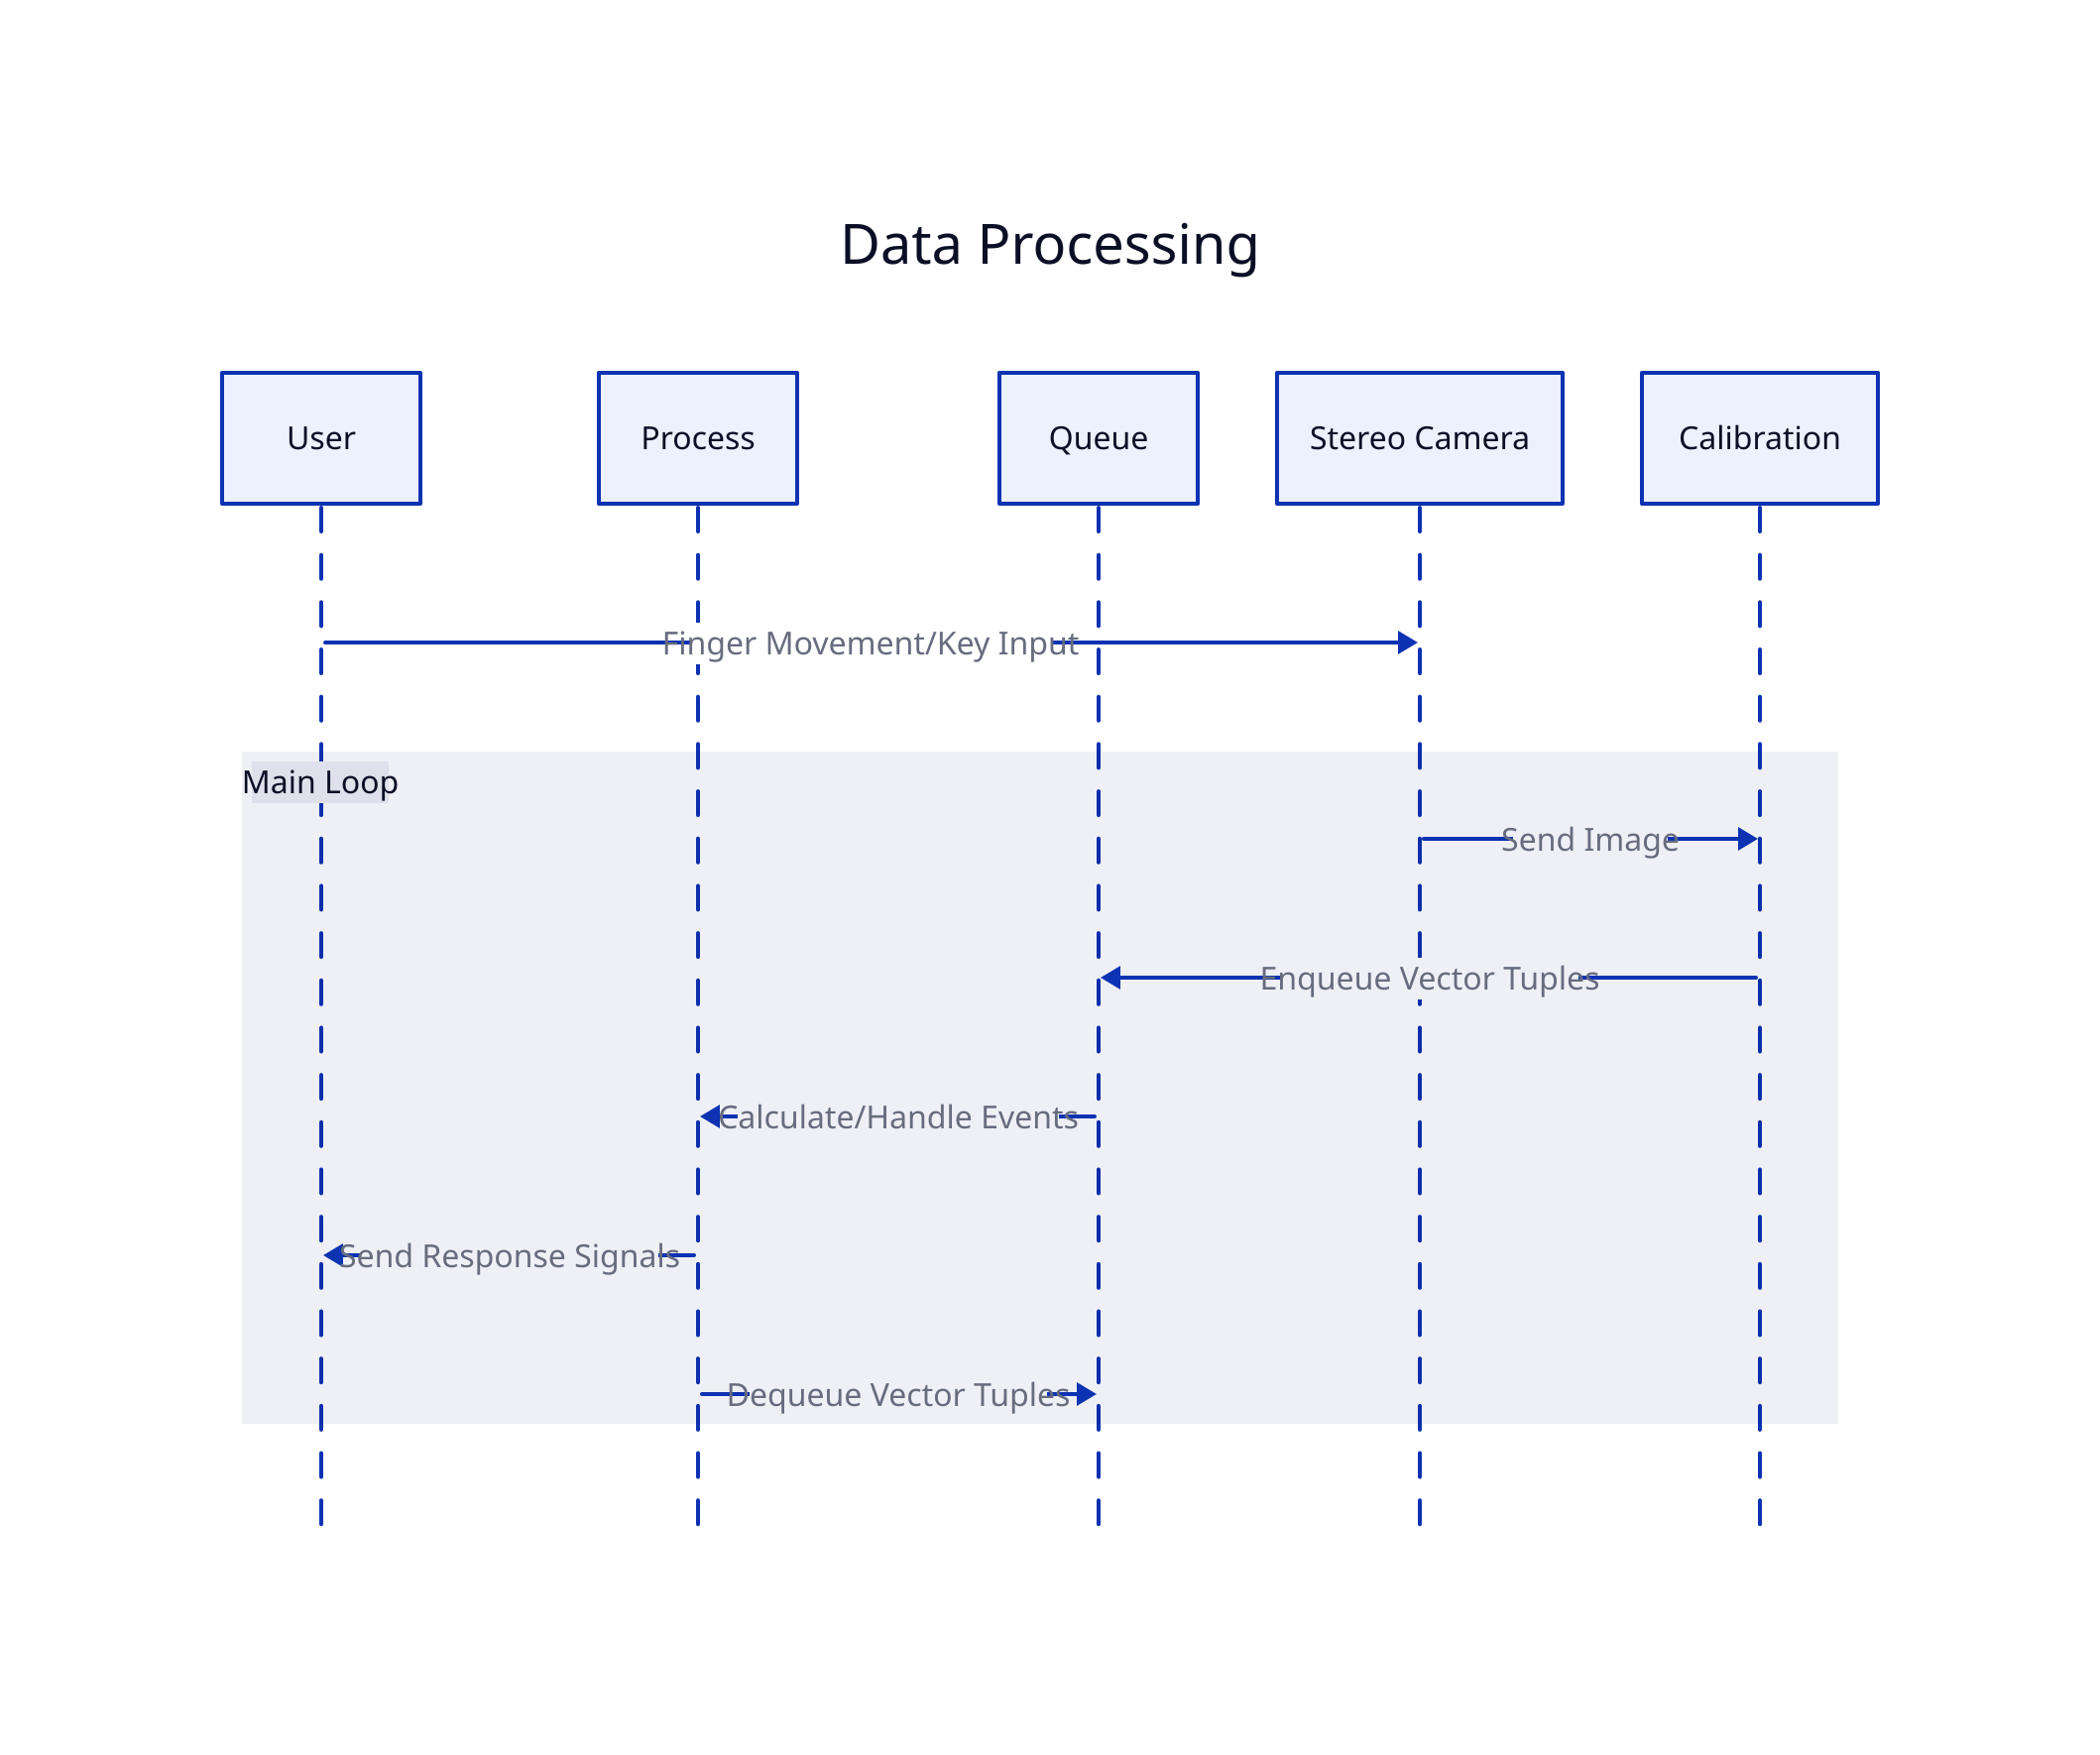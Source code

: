 Data Processing: {
    shape: sequence_diagram
    user: User
    proc: Process
    queue: Queue
    cam: Stereo Camera
    cal: Calibration
    user -> cam: Finger Movement/Key Input
    Main Loop: {
        cam -> cal: Send Image
        cal -> queue: Enqueue Vector Tuples
        queue -> proc: Calculate/Handle Events
        proc -> user: Send Response Signals
        proc -> queue: Dequeue Vector Tuples
    }
}